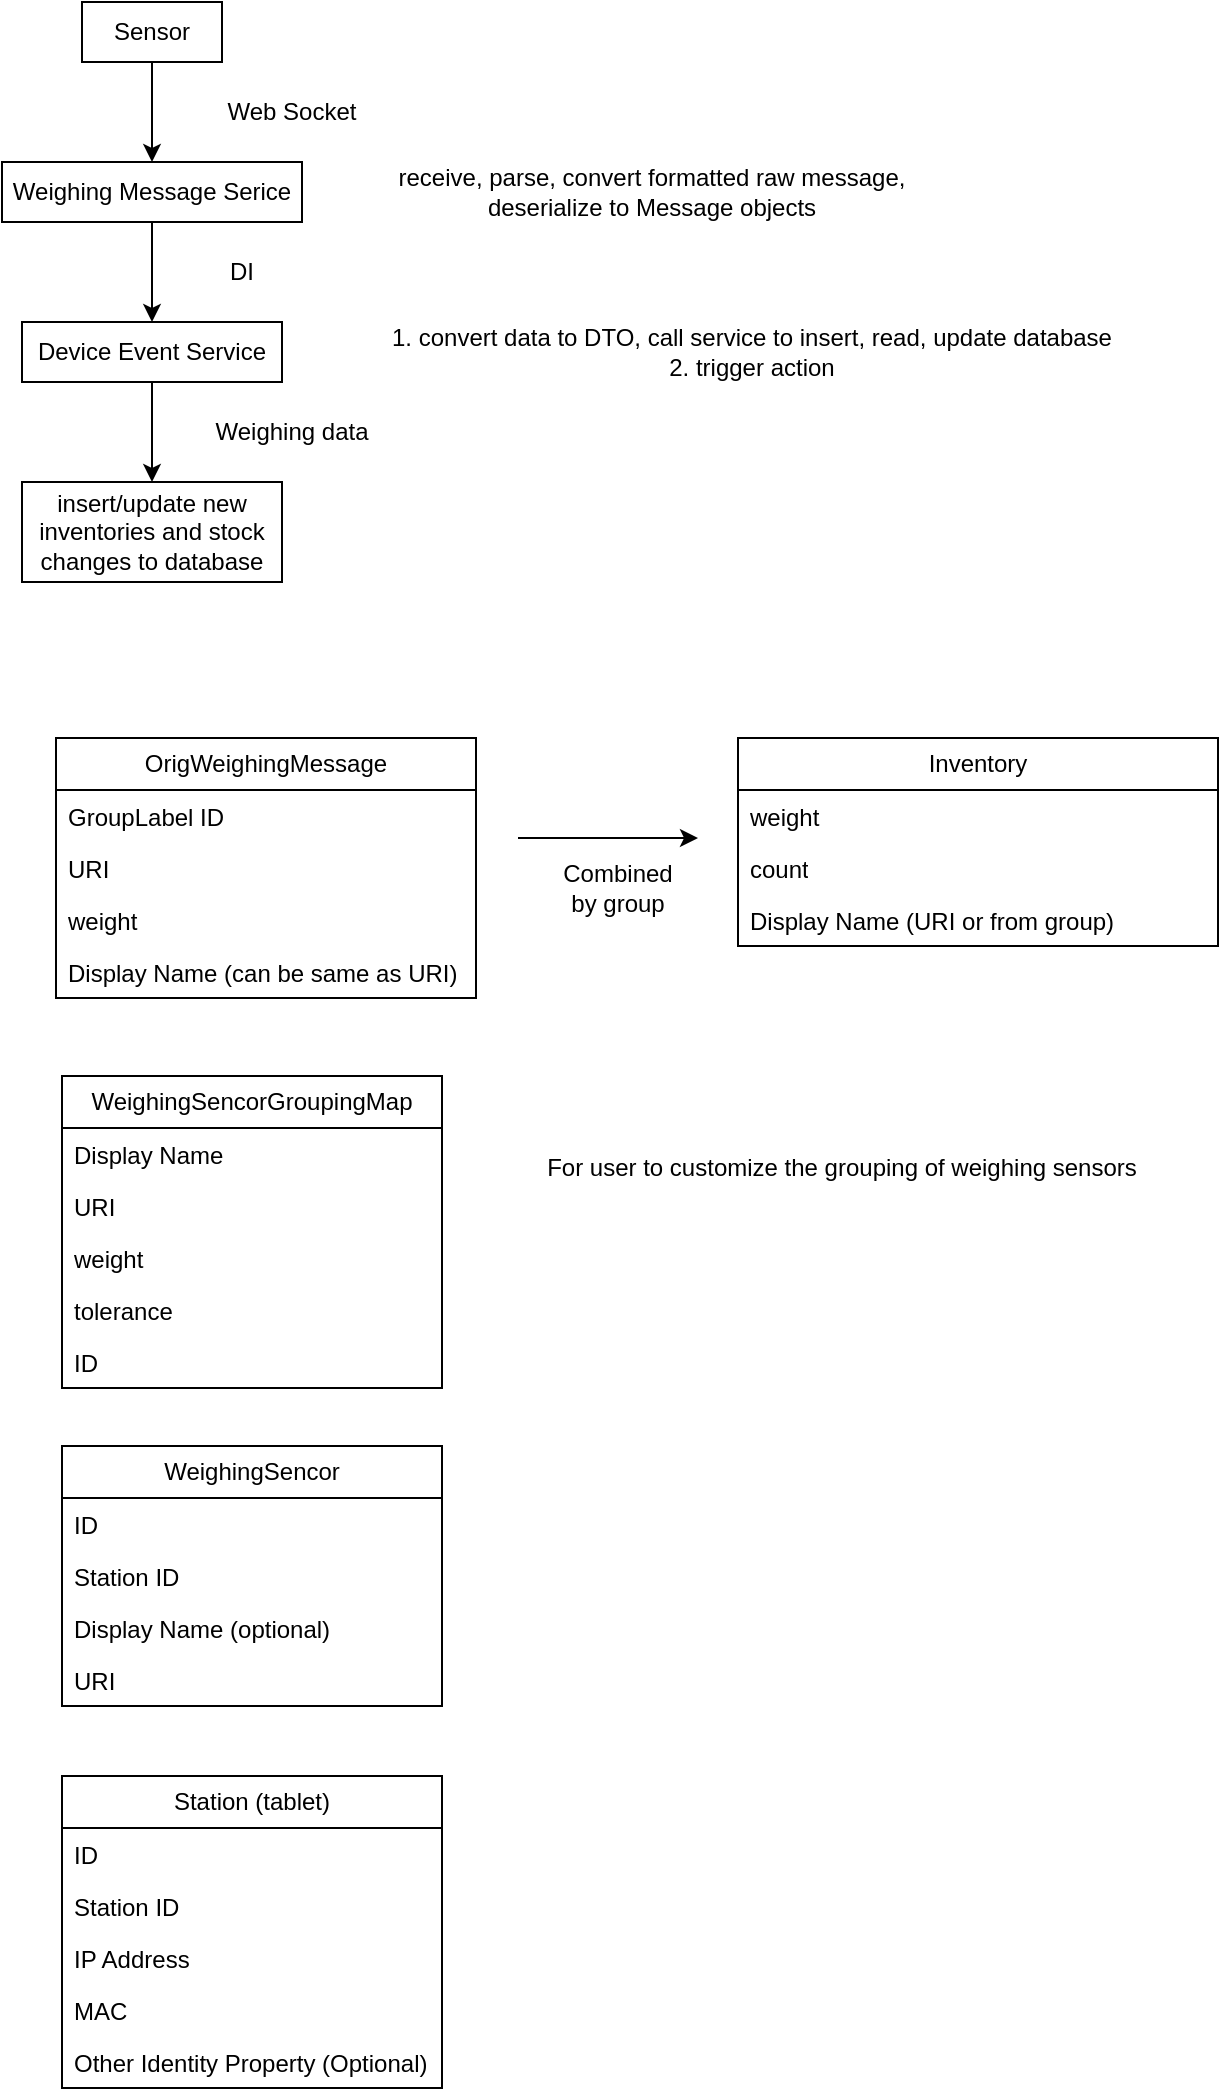 <mxfile version="21.3.8" type="github">
  <diagram name="Page-1" id="g2EqJDqqHSg5bsciTpXf">
    <mxGraphModel dx="796" dy="383" grid="1" gridSize="10" guides="1" tooltips="1" connect="1" arrows="1" fold="1" page="1" pageScale="1" pageWidth="850" pageHeight="1100" math="0" shadow="0">
      <root>
        <mxCell id="0" />
        <mxCell id="1" parent="0" />
        <mxCell id="YwLk0Me3PfGXyI9yVeYp-7" style="edgeStyle=orthogonalEdgeStyle;rounded=0;orthogonalLoop=1;jettySize=auto;html=1;" parent="1" source="YwLk0Me3PfGXyI9yVeYp-2" target="YwLk0Me3PfGXyI9yVeYp-6" edge="1">
          <mxGeometry relative="1" as="geometry" />
        </mxCell>
        <mxCell id="YwLk0Me3PfGXyI9yVeYp-2" value="Sensor" style="rounded=0;whiteSpace=wrap;html=1;" parent="1" vertex="1">
          <mxGeometry x="100" y="40" width="70" height="30" as="geometry" />
        </mxCell>
        <mxCell id="YwLk0Me3PfGXyI9yVeYp-13" style="edgeStyle=orthogonalEdgeStyle;rounded=0;orthogonalLoop=1;jettySize=auto;html=1;entryX=0.5;entryY=0;entryDx=0;entryDy=0;" parent="1" source="YwLk0Me3PfGXyI9yVeYp-6" target="YwLk0Me3PfGXyI9yVeYp-11" edge="1">
          <mxGeometry relative="1" as="geometry" />
        </mxCell>
        <mxCell id="YwLk0Me3PfGXyI9yVeYp-6" value="Weighing Message Serice" style="rounded=0;whiteSpace=wrap;html=1;" parent="1" vertex="1">
          <mxGeometry x="60" y="120" width="150" height="30" as="geometry" />
        </mxCell>
        <mxCell id="YwLk0Me3PfGXyI9yVeYp-8" value="Web Socket" style="text;html=1;strokeColor=none;fillColor=none;align=center;verticalAlign=middle;whiteSpace=wrap;rounded=0;" parent="1" vertex="1">
          <mxGeometry x="150" y="80" width="110" height="30" as="geometry" />
        </mxCell>
        <mxCell id="YwLk0Me3PfGXyI9yVeYp-10" value="receive, parse, convert formatted raw message, deserialize to Message objects" style="text;html=1;strokeColor=none;fillColor=none;align=center;verticalAlign=middle;whiteSpace=wrap;rounded=0;" parent="1" vertex="1">
          <mxGeometry x="230" y="120" width="310" height="30" as="geometry" />
        </mxCell>
        <mxCell id="YwLk0Me3PfGXyI9yVeYp-61" style="edgeStyle=orthogonalEdgeStyle;rounded=0;orthogonalLoop=1;jettySize=auto;html=1;entryX=0.5;entryY=0;entryDx=0;entryDy=0;" parent="1" source="YwLk0Me3PfGXyI9yVeYp-11" target="YwLk0Me3PfGXyI9yVeYp-60" edge="1">
          <mxGeometry relative="1" as="geometry" />
        </mxCell>
        <mxCell id="YwLk0Me3PfGXyI9yVeYp-11" value="Device Event Service" style="rounded=0;whiteSpace=wrap;html=1;" parent="1" vertex="1">
          <mxGeometry x="70" y="200" width="130" height="30" as="geometry" />
        </mxCell>
        <mxCell id="YwLk0Me3PfGXyI9yVeYp-14" value="DI" style="text;html=1;strokeColor=none;fillColor=none;align=center;verticalAlign=middle;whiteSpace=wrap;rounded=0;" parent="1" vertex="1">
          <mxGeometry x="150" y="160" width="60" height="30" as="geometry" />
        </mxCell>
        <mxCell id="YwLk0Me3PfGXyI9yVeYp-15" value="1. convert data to DTO, call service to insert, read, update database&lt;br&gt;2. trigger action&lt;br&gt;" style="text;html=1;strokeColor=none;fillColor=none;align=center;verticalAlign=middle;whiteSpace=wrap;rounded=0;" parent="1" vertex="1">
          <mxGeometry x="230" y="200" width="410" height="30" as="geometry" />
        </mxCell>
        <mxCell id="YwLk0Me3PfGXyI9yVeYp-23" value="OrigWeighingMessage" style="swimlane;fontStyle=0;childLayout=stackLayout;horizontal=1;startSize=26;fillColor=none;horizontalStack=0;resizeParent=1;resizeParentMax=0;resizeLast=0;collapsible=1;marginBottom=0;whiteSpace=wrap;html=1;" parent="1" vertex="1">
          <mxGeometry x="87" y="408" width="210" height="130" as="geometry" />
        </mxCell>
        <mxCell id="YwLk0Me3PfGXyI9yVeYp-24" value="GroupLabel ID" style="text;strokeColor=none;fillColor=none;align=left;verticalAlign=top;spacingLeft=4;spacingRight=4;overflow=hidden;rotatable=0;points=[[0,0.5],[1,0.5]];portConstraint=eastwest;whiteSpace=wrap;html=1;" parent="YwLk0Me3PfGXyI9yVeYp-23" vertex="1">
          <mxGeometry y="26" width="210" height="26" as="geometry" />
        </mxCell>
        <mxCell id="YwLk0Me3PfGXyI9yVeYp-25" value="URI" style="text;strokeColor=none;fillColor=none;align=left;verticalAlign=top;spacingLeft=4;spacingRight=4;overflow=hidden;rotatable=0;points=[[0,0.5],[1,0.5]];portConstraint=eastwest;whiteSpace=wrap;html=1;" parent="YwLk0Me3PfGXyI9yVeYp-23" vertex="1">
          <mxGeometry y="52" width="210" height="26" as="geometry" />
        </mxCell>
        <mxCell id="YwLk0Me3PfGXyI9yVeYp-59" value="weight" style="text;strokeColor=none;fillColor=none;align=left;verticalAlign=top;spacingLeft=4;spacingRight=4;overflow=hidden;rotatable=0;points=[[0,0.5],[1,0.5]];portConstraint=eastwest;whiteSpace=wrap;html=1;" parent="YwLk0Me3PfGXyI9yVeYp-23" vertex="1">
          <mxGeometry y="78" width="210" height="26" as="geometry" />
        </mxCell>
        <mxCell id="YwLk0Me3PfGXyI9yVeYp-26" value="Display Name (can be same as URI)" style="text;strokeColor=none;fillColor=none;align=left;verticalAlign=top;spacingLeft=4;spacingRight=4;overflow=hidden;rotatable=0;points=[[0,0.5],[1,0.5]];portConstraint=eastwest;whiteSpace=wrap;html=1;" parent="YwLk0Me3PfGXyI9yVeYp-23" vertex="1">
          <mxGeometry y="104" width="210" height="26" as="geometry" />
        </mxCell>
        <mxCell id="YwLk0Me3PfGXyI9yVeYp-27" value="Inventory" style="swimlane;fontStyle=0;childLayout=stackLayout;horizontal=1;startSize=26;fillColor=none;horizontalStack=0;resizeParent=1;resizeParentMax=0;resizeLast=0;collapsible=1;marginBottom=0;whiteSpace=wrap;html=1;" parent="1" vertex="1">
          <mxGeometry x="428" y="408" width="240" height="104" as="geometry" />
        </mxCell>
        <mxCell id="YwLk0Me3PfGXyI9yVeYp-30" value="weight" style="text;strokeColor=none;fillColor=none;align=left;verticalAlign=top;spacingLeft=4;spacingRight=4;overflow=hidden;rotatable=0;points=[[0,0.5],[1,0.5]];portConstraint=eastwest;whiteSpace=wrap;html=1;" parent="YwLk0Me3PfGXyI9yVeYp-27" vertex="1">
          <mxGeometry y="26" width="240" height="26" as="geometry" />
        </mxCell>
        <mxCell id="YwLk0Me3PfGXyI9yVeYp-55" value="count" style="text;strokeColor=none;fillColor=none;align=left;verticalAlign=top;spacingLeft=4;spacingRight=4;overflow=hidden;rotatable=0;points=[[0,0.5],[1,0.5]];portConstraint=eastwest;whiteSpace=wrap;html=1;" parent="YwLk0Me3PfGXyI9yVeYp-27" vertex="1">
          <mxGeometry y="52" width="240" height="26" as="geometry" />
        </mxCell>
        <mxCell id="YwLk0Me3PfGXyI9yVeYp-56" value="Display Name (URI or from group)" style="text;strokeColor=none;fillColor=none;align=left;verticalAlign=top;spacingLeft=4;spacingRight=4;overflow=hidden;rotatable=0;points=[[0,0.5],[1,0.5]];portConstraint=eastwest;whiteSpace=wrap;html=1;" parent="YwLk0Me3PfGXyI9yVeYp-27" vertex="1">
          <mxGeometry y="78" width="240" height="26" as="geometry" />
        </mxCell>
        <mxCell id="YwLk0Me3PfGXyI9yVeYp-31" value="" style="endArrow=classic;html=1;rounded=0;" parent="1" edge="1">
          <mxGeometry width="50" height="50" relative="1" as="geometry">
            <mxPoint x="318" y="458" as="sourcePoint" />
            <mxPoint x="408" y="458" as="targetPoint" />
          </mxGeometry>
        </mxCell>
        <mxCell id="YwLk0Me3PfGXyI9yVeYp-32" value="Combined by group" style="text;html=1;strokeColor=none;fillColor=none;align=center;verticalAlign=middle;whiteSpace=wrap;rounded=0;" parent="1" vertex="1">
          <mxGeometry x="338" y="468" width="60" height="30" as="geometry" />
        </mxCell>
        <mxCell id="YwLk0Me3PfGXyI9yVeYp-33" value="WeighingSencorGroupingMap" style="swimlane;fontStyle=0;childLayout=stackLayout;horizontal=1;startSize=26;fillColor=none;horizontalStack=0;resizeParent=1;resizeParentMax=0;resizeLast=0;collapsible=1;marginBottom=0;whiteSpace=wrap;html=1;" parent="1" vertex="1">
          <mxGeometry x="90" y="577" width="190" height="156" as="geometry" />
        </mxCell>
        <mxCell id="YwLk0Me3PfGXyI9yVeYp-34" value="Display Name" style="text;strokeColor=none;fillColor=none;align=left;verticalAlign=top;spacingLeft=4;spacingRight=4;overflow=hidden;rotatable=0;points=[[0,0.5],[1,0.5]];portConstraint=eastwest;whiteSpace=wrap;html=1;" parent="YwLk0Me3PfGXyI9yVeYp-33" vertex="1">
          <mxGeometry y="26" width="190" height="26" as="geometry" />
        </mxCell>
        <mxCell id="YwLk0Me3PfGXyI9yVeYp-35" value="URI" style="text;strokeColor=none;fillColor=none;align=left;verticalAlign=top;spacingLeft=4;spacingRight=4;overflow=hidden;rotatable=0;points=[[0,0.5],[1,0.5]];portConstraint=eastwest;whiteSpace=wrap;html=1;" parent="YwLk0Me3PfGXyI9yVeYp-33" vertex="1">
          <mxGeometry y="52" width="190" height="26" as="geometry" />
        </mxCell>
        <mxCell id="YwLk0Me3PfGXyI9yVeYp-57" value="weight" style="text;strokeColor=none;fillColor=none;align=left;verticalAlign=top;spacingLeft=4;spacingRight=4;overflow=hidden;rotatable=0;points=[[0,0.5],[1,0.5]];portConstraint=eastwest;whiteSpace=wrap;html=1;" parent="YwLk0Me3PfGXyI9yVeYp-33" vertex="1">
          <mxGeometry y="78" width="190" height="26" as="geometry" />
        </mxCell>
        <mxCell id="YwLk0Me3PfGXyI9yVeYp-58" value="tolerance&lt;br&gt;" style="text;strokeColor=none;fillColor=none;align=left;verticalAlign=top;spacingLeft=4;spacingRight=4;overflow=hidden;rotatable=0;points=[[0,0.5],[1,0.5]];portConstraint=eastwest;whiteSpace=wrap;html=1;" parent="YwLk0Me3PfGXyI9yVeYp-33" vertex="1">
          <mxGeometry y="104" width="190" height="26" as="geometry" />
        </mxCell>
        <mxCell id="YwLk0Me3PfGXyI9yVeYp-36" value="ID" style="text;strokeColor=none;fillColor=none;align=left;verticalAlign=top;spacingLeft=4;spacingRight=4;overflow=hidden;rotatable=0;points=[[0,0.5],[1,0.5]];portConstraint=eastwest;whiteSpace=wrap;html=1;" parent="YwLk0Me3PfGXyI9yVeYp-33" vertex="1">
          <mxGeometry y="130" width="190" height="26" as="geometry" />
        </mxCell>
        <mxCell id="YwLk0Me3PfGXyI9yVeYp-37" value="WeighingSencor" style="swimlane;fontStyle=0;childLayout=stackLayout;horizontal=1;startSize=26;fillColor=none;horizontalStack=0;resizeParent=1;resizeParentMax=0;resizeLast=0;collapsible=1;marginBottom=0;whiteSpace=wrap;html=1;" parent="1" vertex="1">
          <mxGeometry x="90" y="762" width="190" height="130" as="geometry">
            <mxRectangle x="90" y="590" width="130" height="30" as="alternateBounds" />
          </mxGeometry>
        </mxCell>
        <mxCell id="YwLk0Me3PfGXyI9yVeYp-43" value="ID" style="text;strokeColor=none;fillColor=none;align=left;verticalAlign=top;spacingLeft=4;spacingRight=4;overflow=hidden;rotatable=0;points=[[0,0.5],[1,0.5]];portConstraint=eastwest;whiteSpace=wrap;html=1;" parent="YwLk0Me3PfGXyI9yVeYp-37" vertex="1">
          <mxGeometry y="26" width="190" height="26" as="geometry" />
        </mxCell>
        <mxCell id="YwLk0Me3PfGXyI9yVeYp-42" value="Station ID" style="text;strokeColor=none;fillColor=none;align=left;verticalAlign=top;spacingLeft=4;spacingRight=4;overflow=hidden;rotatable=0;points=[[0,0.5],[1,0.5]];portConstraint=eastwest;whiteSpace=wrap;html=1;" parent="YwLk0Me3PfGXyI9yVeYp-37" vertex="1">
          <mxGeometry y="52" width="190" height="26" as="geometry" />
        </mxCell>
        <mxCell id="YwLk0Me3PfGXyI9yVeYp-38" value="Display Name (optional)" style="text;strokeColor=none;fillColor=none;align=left;verticalAlign=top;spacingLeft=4;spacingRight=4;overflow=hidden;rotatable=0;points=[[0,0.5],[1,0.5]];portConstraint=eastwest;whiteSpace=wrap;html=1;" parent="YwLk0Me3PfGXyI9yVeYp-37" vertex="1">
          <mxGeometry y="78" width="190" height="26" as="geometry" />
        </mxCell>
        <mxCell id="YwLk0Me3PfGXyI9yVeYp-44" value="URI" style="text;strokeColor=none;fillColor=none;align=left;verticalAlign=top;spacingLeft=4;spacingRight=4;overflow=hidden;rotatable=0;points=[[0,0.5],[1,0.5]];portConstraint=eastwest;whiteSpace=wrap;html=1;" parent="YwLk0Me3PfGXyI9yVeYp-37" vertex="1">
          <mxGeometry y="104" width="190" height="26" as="geometry" />
        </mxCell>
        <mxCell id="YwLk0Me3PfGXyI9yVeYp-45" value="Station (tablet)" style="swimlane;fontStyle=0;childLayout=stackLayout;horizontal=1;startSize=26;fillColor=none;horizontalStack=0;resizeParent=1;resizeParentMax=0;resizeLast=0;collapsible=1;marginBottom=0;whiteSpace=wrap;html=1;" parent="1" vertex="1">
          <mxGeometry x="90" y="927" width="190" height="156" as="geometry">
            <mxRectangle x="90" y="590" width="130" height="30" as="alternateBounds" />
          </mxGeometry>
        </mxCell>
        <mxCell id="YwLk0Me3PfGXyI9yVeYp-46" value="ID" style="text;strokeColor=none;fillColor=none;align=left;verticalAlign=top;spacingLeft=4;spacingRight=4;overflow=hidden;rotatable=0;points=[[0,0.5],[1,0.5]];portConstraint=eastwest;whiteSpace=wrap;html=1;" parent="YwLk0Me3PfGXyI9yVeYp-45" vertex="1">
          <mxGeometry y="26" width="190" height="26" as="geometry" />
        </mxCell>
        <mxCell id="YwLk0Me3PfGXyI9yVeYp-47" value="Station ID" style="text;strokeColor=none;fillColor=none;align=left;verticalAlign=top;spacingLeft=4;spacingRight=4;overflow=hidden;rotatable=0;points=[[0,0.5],[1,0.5]];portConstraint=eastwest;whiteSpace=wrap;html=1;" parent="YwLk0Me3PfGXyI9yVeYp-45" vertex="1">
          <mxGeometry y="52" width="190" height="26" as="geometry" />
        </mxCell>
        <mxCell id="YwLk0Me3PfGXyI9yVeYp-48" value="IP Address" style="text;strokeColor=none;fillColor=none;align=left;verticalAlign=top;spacingLeft=4;spacingRight=4;overflow=hidden;rotatable=0;points=[[0,0.5],[1,0.5]];portConstraint=eastwest;whiteSpace=wrap;html=1;" parent="YwLk0Me3PfGXyI9yVeYp-45" vertex="1">
          <mxGeometry y="78" width="190" height="26" as="geometry" />
        </mxCell>
        <mxCell id="YwLk0Me3PfGXyI9yVeYp-49" value="MAC" style="text;strokeColor=none;fillColor=none;align=left;verticalAlign=top;spacingLeft=4;spacingRight=4;overflow=hidden;rotatable=0;points=[[0,0.5],[1,0.5]];portConstraint=eastwest;whiteSpace=wrap;html=1;" parent="YwLk0Me3PfGXyI9yVeYp-45" vertex="1">
          <mxGeometry y="104" width="190" height="26" as="geometry" />
        </mxCell>
        <mxCell id="YwLk0Me3PfGXyI9yVeYp-50" value="Other Identity Property (Optional)" style="text;strokeColor=none;fillColor=none;align=left;verticalAlign=top;spacingLeft=4;spacingRight=4;overflow=hidden;rotatable=0;points=[[0,0.5],[1,0.5]];portConstraint=eastwest;whiteSpace=wrap;html=1;" parent="YwLk0Me3PfGXyI9yVeYp-45" vertex="1">
          <mxGeometry y="130" width="190" height="26" as="geometry" />
        </mxCell>
        <mxCell id="YwLk0Me3PfGXyI9yVeYp-54" value="For user to customize the grouping of weighing sensors" style="text;html=1;strokeColor=none;fillColor=none;align=center;verticalAlign=middle;whiteSpace=wrap;rounded=0;" parent="1" vertex="1">
          <mxGeometry x="320" y="608" width="320" height="30" as="geometry" />
        </mxCell>
        <mxCell id="YwLk0Me3PfGXyI9yVeYp-60" value="insert/update new inventories and stock changes to database" style="rounded=0;whiteSpace=wrap;html=1;" parent="1" vertex="1">
          <mxGeometry x="70" y="280" width="130" height="50" as="geometry" />
        </mxCell>
        <mxCell id="YwLk0Me3PfGXyI9yVeYp-62" value="Weighing data" style="text;html=1;strokeColor=none;fillColor=none;align=center;verticalAlign=middle;whiteSpace=wrap;rounded=0;" parent="1" vertex="1">
          <mxGeometry x="150" y="240" width="110" height="30" as="geometry" />
        </mxCell>
      </root>
    </mxGraphModel>
  </diagram>
</mxfile>

